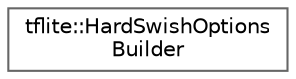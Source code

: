 digraph "Graphical Class Hierarchy"
{
 // LATEX_PDF_SIZE
  bgcolor="transparent";
  edge [fontname=Helvetica,fontsize=10,labelfontname=Helvetica,labelfontsize=10];
  node [fontname=Helvetica,fontsize=10,shape=box,height=0.2,width=0.4];
  rankdir="LR";
  Node0 [id="Node000000",label="tflite::HardSwishOptions\lBuilder",height=0.2,width=0.4,color="grey40", fillcolor="white", style="filled",URL="$structtflite_1_1_hard_swish_options_builder.html",tooltip=" "];
}
